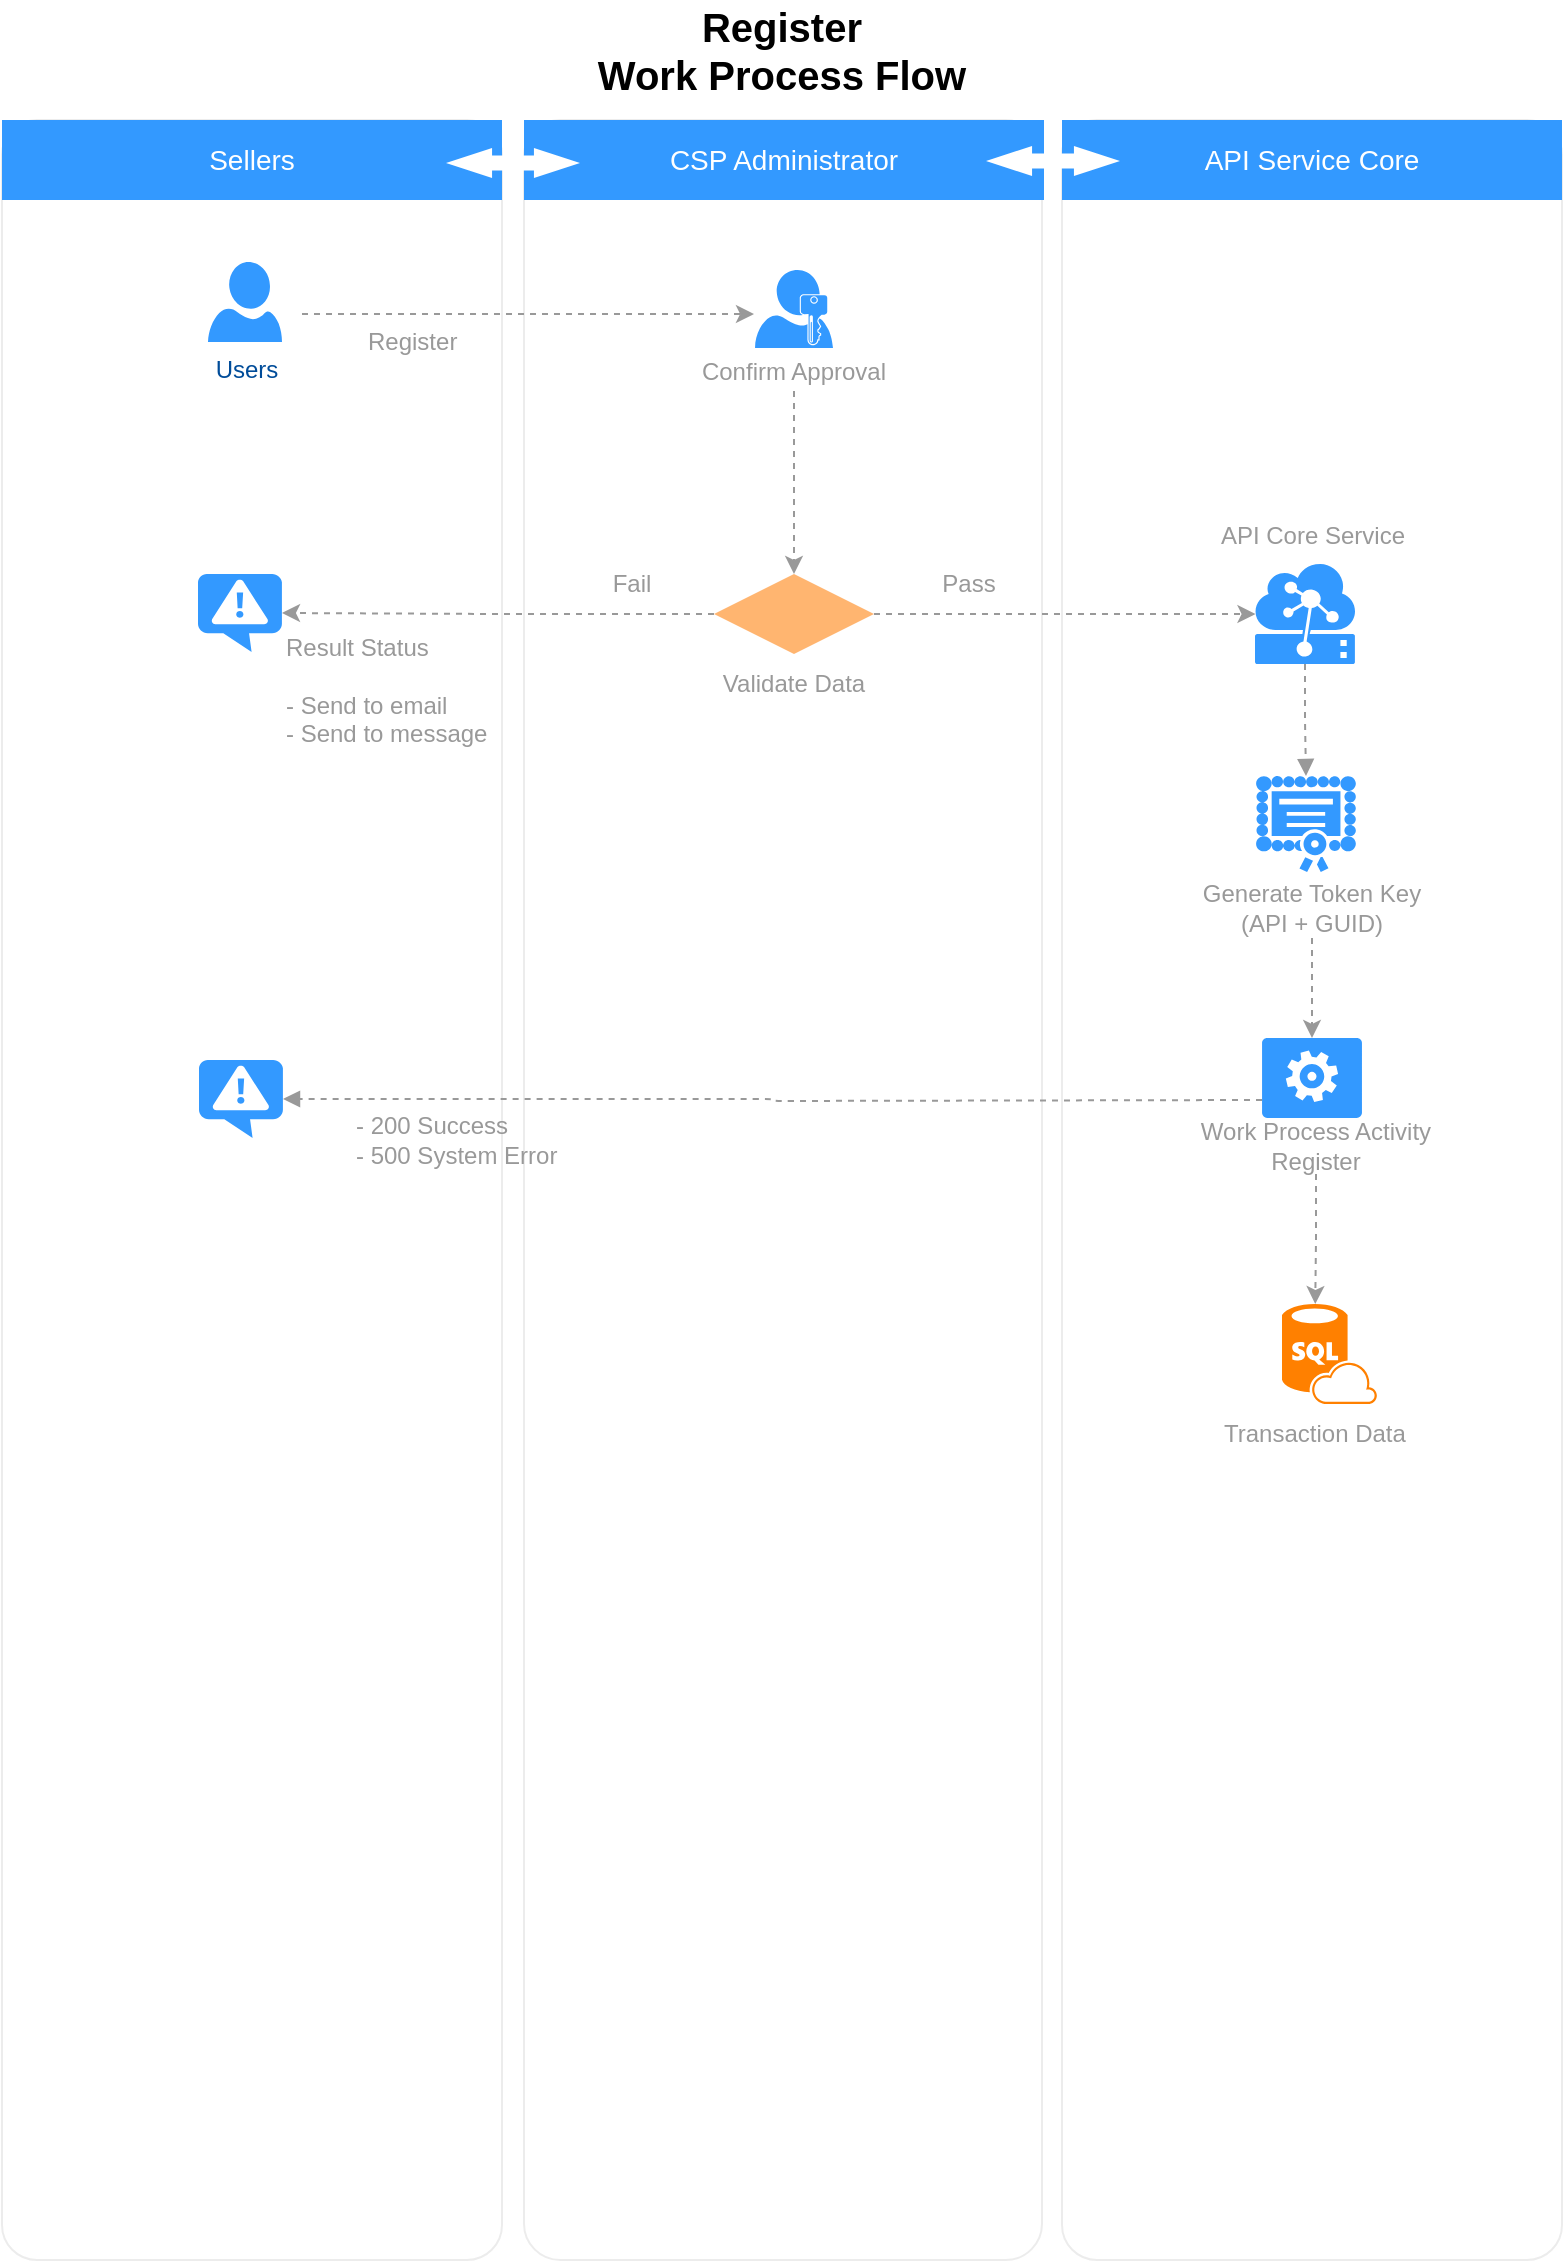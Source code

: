 <mxfile version="10.8.0" type="github"><diagram id="oyJG5gAHa9CKH-HlgH-Q" name="Page-1"><mxGraphModel dx="1220" dy="679" grid="1" gridSize="10" guides="1" tooltips="1" connect="1" arrows="1" fold="1" page="1" pageScale="1" pageWidth="827" pageHeight="1169" math="0" shadow="0"><root><mxCell id="0"/><mxCell id="1" parent="0"/><mxCell id="jnZ3MKr4NMhwEXzCHSw7-1" value="" style="rounded=1;whiteSpace=wrap;html=1;strokeColor=#E6E6E6;strokeWidth=1;fillColor=#FFFFFF;fontFamily=Helvetica;fontSize=14;fontColor=#FFB366;opacity=75;verticalAlign=top;fontStyle=1;arcSize=7;" vertex="1" parent="1"><mxGeometry x="560" y="80" width="250" height="1070" as="geometry"/></mxCell><mxCell id="jnZ3MKr4NMhwEXzCHSw7-2" value="" style="rounded=1;whiteSpace=wrap;html=1;strokeColor=#E6E6E6;strokeWidth=1;fillColor=#FFFFFF;fontFamily=Helvetica;fontSize=14;fontColor=#FFB366;opacity=75;verticalAlign=top;fontStyle=1;arcSize=7;" vertex="1" parent="1"><mxGeometry x="291" y="80" width="259" height="1070" as="geometry"/></mxCell><mxCell id="jnZ3MKr4NMhwEXzCHSw7-3" value="" style="rounded=1;whiteSpace=wrap;html=1;strokeColor=#E6E6E6;strokeWidth=1;fillColor=#FFFFFF;fontFamily=Helvetica;fontSize=14;fontColor=#FFB366;opacity=75;verticalAlign=top;fontStyle=1;arcSize=7;" vertex="1" parent="1"><mxGeometry x="30" y="80" width="250" height="1070" as="geometry"/></mxCell><mxCell id="jnZ3MKr4NMhwEXzCHSw7-4" value="Sellers" style="whiteSpace=wrap;html=1;dashed=1;strokeColor=none;strokeWidth=2;fillColor=#3399FF;fontFamily=Helvetica;fontSize=14;fontColor=#FFFFFF;fontStyle=0" vertex="1" parent="1"><mxGeometry x="30" y="80" width="250" height="40" as="geometry"/></mxCell><mxCell id="jnZ3MKr4NMhwEXzCHSw7-5" value="CSP Administrator" style="whiteSpace=wrap;html=1;dashed=1;strokeColor=none;strokeWidth=2;fillColor=#3399FF;fontFamily=Helvetica;fontSize=14;fontColor=#FFFFFF;fontStyle=0" vertex="1" parent="1"><mxGeometry x="291" y="80" width="260" height="40" as="geometry"/></mxCell><mxCell id="jnZ3MKr4NMhwEXzCHSw7-6" value="API Service Core" style="whiteSpace=wrap;html=1;dashed=1;strokeColor=none;strokeWidth=2;fillColor=#3399FF;fontFamily=Helvetica;fontSize=14;fontColor=#FFFFFF;fontStyle=0" vertex="1" parent="1"><mxGeometry x="560" y="80" width="250" height="40" as="geometry"/></mxCell><mxCell id="jnZ3MKr4NMhwEXzCHSw7-7" value="" style="shape=mxgraph.arrows.two_way_arrow_horizontal;html=1;verticalLabelPosition=bottom;verticalAlign=top;strokeWidth=2;strokeColor=none;dashed=1;fillColor=#FFFFFF;fontFamily=Verdana;fontSize=12;fontColor=#00BEF2" vertex="1" parent="1"><mxGeometry x="522" y="93" width="67" height="15" as="geometry"/></mxCell><mxCell id="jnZ3MKr4NMhwEXzCHSw7-8" value="Users" style="verticalLabelPosition=bottom;html=1;verticalAlign=top;strokeColor=none;fillColor=#3399FF;shape=mxgraph.azure.user;dashed=1;fontSize=12;fontColor=#004C99" vertex="1" parent="1"><mxGeometry x="133" y="151" width="37" height="40" as="geometry"/></mxCell><mxCell id="jnZ3MKr4NMhwEXzCHSw7-9" value="Register&lt;br&gt;Work Process Flow" style="text;html=1;strokeColor=none;fillColor=none;align=center;verticalAlign=middle;whiteSpace=wrap;rounded=0;fontStyle=1;fontSize=20;" vertex="1" parent="1"><mxGeometry x="290" y="20" width="260" height="50" as="geometry"/></mxCell><mxCell id="jnZ3MKr4NMhwEXzCHSw7-10" value="" style="shape=mxgraph.arrows.two_way_arrow_horizontal;html=1;verticalLabelPosition=bottom;verticalAlign=top;strokeWidth=2;strokeColor=none;dashed=1;fillColor=#FFFFFF;fontFamily=Verdana;fontSize=12;fontColor=#00BEF2" vertex="1" parent="1"><mxGeometry x="252" y="94" width="67" height="15" as="geometry"/></mxCell><mxCell id="jnZ3MKr4NMhwEXzCHSw7-11" style="edgeStyle=orthogonalEdgeStyle;rounded=0;orthogonalLoop=1;jettySize=auto;html=1;fontSize=14;strokeColor=#999999;dashed=1;" edge="1" parent="1"><mxGeometry relative="1" as="geometry"><mxPoint x="406" y="177" as="targetPoint"/><mxPoint x="180" y="177" as="sourcePoint"/></mxGeometry></mxCell><mxCell id="jnZ3MKr4NMhwEXzCHSw7-13" value="" style="group" vertex="1" connectable="0" parent="1"><mxGeometry x="366" y="155" width="120" height="60.5" as="geometry"/></mxCell><mxCell id="jnZ3MKr4NMhwEXzCHSw7-14" value="" style="pointerEvents=1;shadow=0;dashed=0;html=1;strokeColor=none;labelPosition=center;verticalLabelPosition=bottom;verticalAlign=top;align=center;shape=mxgraph.mscae.enterprise.user_permissions;fillColor=#3399FF;fontSize=14;" vertex="1" parent="jnZ3MKr4NMhwEXzCHSw7-13"><mxGeometry x="40.5" width="39" height="39" as="geometry"/></mxCell><mxCell id="jnZ3MKr4NMhwEXzCHSw7-15" value="&lt;font color=&quot;#999999&quot; style=&quot;font-size: 12px&quot;&gt;Confirm Approval&lt;/font&gt;" style="text;html=1;strokeColor=none;fillColor=none;align=center;verticalAlign=middle;whiteSpace=wrap;rounded=0;fontSize=12;" vertex="1" parent="jnZ3MKr4NMhwEXzCHSw7-13"><mxGeometry y="40.5" width="120" height="20" as="geometry"/></mxCell><mxCell id="jnZ3MKr4NMhwEXzCHSw7-19" value="" style="group" vertex="1" connectable="0" parent="1"><mxGeometry x="628" y="405" width="114" height="81" as="geometry"/></mxCell><mxCell id="jnZ3MKr4NMhwEXzCHSw7-20" value="" style="pointerEvents=1;shadow=0;dashed=0;html=1;strokeColor=none;labelPosition=center;verticalLabelPosition=bottom;verticalAlign=top;align=center;shape=mxgraph.mscae.intune.inventory_license;fillColor=#3399FF;fontSize=14;" vertex="1" parent="jnZ3MKr4NMhwEXzCHSw7-19"><mxGeometry x="29" y="3" width="50" height="48" as="geometry"/></mxCell><mxCell id="jnZ3MKr4NMhwEXzCHSw7-21" value="Generate Token Key&lt;br&gt;(API + GUID)&lt;br&gt;" style="text;html=1;strokeColor=none;fillColor=none;align=center;verticalAlign=middle;whiteSpace=wrap;rounded=0;fontSize=12;fontColor=#999999;" vertex="1" parent="jnZ3MKr4NMhwEXzCHSw7-19"><mxGeometry y="54" width="114" height="30" as="geometry"/></mxCell><mxCell id="jnZ3MKr4NMhwEXzCHSw7-22" value="Register" style="text;html=1;strokeColor=none;fillColor=none;align=left;verticalAlign=middle;whiteSpace=wrap;rounded=0;fontSize=12;fontColor=#999999;" vertex="1" parent="1"><mxGeometry x="211" y="181" width="59" height="20" as="geometry"/></mxCell><mxCell id="jnZ3MKr4NMhwEXzCHSw7-28" style="edgeStyle=orthogonalEdgeStyle;rounded=0;orthogonalLoop=1;jettySize=auto;html=1;exitX=0.5;exitY=1;exitDx=0;exitDy=0;exitPerimeter=0;entryX=0.5;entryY=0;entryDx=0;entryDy=0;startArrow=none;startFill=0;endArrow=block;endFill=1;strokeColor=#999999;fontSize=12;fontColor=#999999;dashed=1;entryPerimeter=0;" edge="1" parent="1" source="jnZ3MKr4NMhwEXzCHSw7-29" target="jnZ3MKr4NMhwEXzCHSw7-20"><mxGeometry relative="1" as="geometry"/></mxCell><mxCell id="jnZ3MKr4NMhwEXzCHSw7-29" value="" style="shadow=0;dashed=0;html=1;strokeColor=none;labelPosition=center;verticalLabelPosition=bottom;verticalAlign=top;align=center;shape=mxgraph.mscae.cloud.iot_edge;fillColor=#3399FF;pointerEvents=1;fontSize=12;fontColor=#999999;" vertex="1" parent="1"><mxGeometry x="656.5" y="302" width="50" height="50" as="geometry"/></mxCell><mxCell id="jnZ3MKr4NMhwEXzCHSw7-70" value="API Core Service" style="text;html=1;strokeColor=none;fillColor=none;align=center;verticalAlign=middle;whiteSpace=wrap;rounded=0;fontSize=12;fontColor=#999999;" vertex="1" parent="1"><mxGeometry x="634.5" y="273" width="101" height="29" as="geometry"/></mxCell><mxCell id="jnZ3MKr4NMhwEXzCHSw7-88" style="edgeStyle=orthogonalEdgeStyle;rounded=0;orthogonalLoop=1;jettySize=auto;html=1;exitX=0.5;exitY=1;exitDx=0;exitDy=0;entryX=0.5;entryY=0;entryDx=0;entryDy=0;entryPerimeter=0;dashed=1;strokeColor=#999999;" edge="1" parent="1" source="jnZ3MKr4NMhwEXzCHSw7-21" target="jnZ3MKr4NMhwEXzCHSw7-86"><mxGeometry relative="1" as="geometry"/></mxCell><mxCell id="jnZ3MKr4NMhwEXzCHSw7-89" value="" style="group" vertex="1" connectable="0" parent="1"><mxGeometry x="647" y="539" width="120" height="68" as="geometry"/></mxCell><mxCell id="jnZ3MKr4NMhwEXzCHSw7-86" value="" style="verticalLabelPosition=bottom;html=1;verticalAlign=top;align=center;strokeColor=none;fillColor=#3399FF;shape=mxgraph.azure.worker_role;fontSize=12;fontColor=#999999;" vertex="1" parent="jnZ3MKr4NMhwEXzCHSw7-89"><mxGeometry x="13" width="50" height="40" as="geometry"/></mxCell><mxCell id="jnZ3MKr4NMhwEXzCHSw7-87" value="Work Process Activity&lt;br&gt;Register" style="text;html=1;strokeColor=none;fillColor=none;align=center;verticalAlign=middle;whiteSpace=wrap;rounded=0;fontSize=12;fontColor=#999999;" vertex="1" parent="jnZ3MKr4NMhwEXzCHSw7-89"><mxGeometry x="-40" y="39" width="160" height="29" as="geometry"/></mxCell><mxCell id="jnZ3MKr4NMhwEXzCHSw7-90" value="" style="verticalLabelPosition=bottom;html=1;verticalAlign=top;align=center;strokeColor=none;fillColor=#3399FF;shape=mxgraph.azure.notification_topic;fontSize=12;fontColor=#999999;" vertex="1" parent="1"><mxGeometry x="128.5" y="550" width="42" height="39" as="geometry"/></mxCell><mxCell id="jnZ3MKr4NMhwEXzCHSw7-91" style="edgeStyle=orthogonalEdgeStyle;rounded=1;orthogonalLoop=1;jettySize=auto;html=1;entryX=1;entryY=0.5;entryDx=0;entryDy=0;entryPerimeter=0;dashed=1;startArrow=none;startFill=0;endArrow=block;endFill=1;strokeColor=#999999;fontSize=12;fontColor=#999999;" edge="1" parent="1" target="jnZ3MKr4NMhwEXzCHSw7-90"><mxGeometry relative="1" as="geometry"><mxPoint x="660" y="570" as="sourcePoint"/></mxGeometry></mxCell><mxCell id="jnZ3MKr4NMhwEXzCHSw7-92" value="- 200 Success&lt;br&gt;- 500 System Error&lt;br&gt;" style="text;html=1;strokeColor=none;fillColor=none;align=left;verticalAlign=middle;whiteSpace=wrap;rounded=0;fontSize=12;fontColor=#999999;" vertex="1" parent="1"><mxGeometry x="205" y="571" width="126" height="38" as="geometry"/></mxCell><mxCell id="jnZ3MKr4NMhwEXzCHSw7-93" value="" style="group" vertex="1" connectable="0" parent="1"><mxGeometry x="639" y="672" width="108" height="79" as="geometry"/></mxCell><mxCell id="jnZ3MKr4NMhwEXzCHSw7-52" value="" style="group" vertex="1" connectable="0" parent="jnZ3MKr4NMhwEXzCHSw7-93"><mxGeometry width="108" height="79" as="geometry"/></mxCell><mxCell id="jnZ3MKr4NMhwEXzCHSw7-53" value="Transaction Data" style="text;html=1;strokeColor=none;fillColor=none;align=left;verticalAlign=middle;whiteSpace=wrap;rounded=0;fontSize=12;fontColor=#999999;" vertex="1" parent="jnZ3MKr4NMhwEXzCHSw7-52"><mxGeometry y="50" width="108" height="29" as="geometry"/></mxCell><mxCell id="jnZ3MKr4NMhwEXzCHSw7-54" value="" style="verticalLabelPosition=bottom;html=1;verticalAlign=top;align=center;strokeColor=none;fillColor=#FF8000;shape=mxgraph.azure.sql_database_sql_azure;fontSize=12;fontColor=#999999;" vertex="1" parent="jnZ3MKr4NMhwEXzCHSw7-52"><mxGeometry x="31" width="47.5" height="50" as="geometry"/></mxCell><mxCell id="jnZ3MKr4NMhwEXzCHSw7-95" style="edgeStyle=orthogonalEdgeStyle;rounded=0;orthogonalLoop=1;jettySize=auto;html=1;exitX=0.5;exitY=1;exitDx=0;exitDy=0;entryX=0.35;entryY=0;entryDx=0;entryDy=0;entryPerimeter=0;dashed=1;strokeColor=#999999;" edge="1" parent="1" source="jnZ3MKr4NMhwEXzCHSw7-87" target="jnZ3MKr4NMhwEXzCHSw7-54"><mxGeometry relative="1" as="geometry"/></mxCell><mxCell id="jnZ3MKr4NMhwEXzCHSw7-99" style="edgeStyle=orthogonalEdgeStyle;rounded=0;orthogonalLoop=1;jettySize=auto;html=1;exitX=1;exitY=0.5;exitDx=0;exitDy=0;entryX=0.005;entryY=0.5;entryDx=0;entryDy=0;entryPerimeter=0;dashed=1;strokeColor=#999999;" edge="1" parent="1" source="jnZ3MKr4NMhwEXzCHSw7-96" target="jnZ3MKr4NMhwEXzCHSw7-29"><mxGeometry relative="1" as="geometry"/></mxCell><mxCell id="jnZ3MKr4NMhwEXzCHSw7-104" style="edgeStyle=orthogonalEdgeStyle;rounded=0;orthogonalLoop=1;jettySize=auto;html=1;exitX=0;exitY=0.5;exitDx=0;exitDy=0;entryX=1;entryY=0.5;entryDx=0;entryDy=0;entryPerimeter=0;dashed=1;strokeColor=#999999;" edge="1" parent="1" source="jnZ3MKr4NMhwEXzCHSw7-96" target="jnZ3MKr4NMhwEXzCHSw7-101"><mxGeometry relative="1" as="geometry"/></mxCell><mxCell id="jnZ3MKr4NMhwEXzCHSw7-96" value="" style="rhombus;whiteSpace=wrap;html=1;strokeColor=none;strokeWidth=1;fillColor=#FFB570;fontSize=12;fontColor=#999999;align=left;" vertex="1" parent="1"><mxGeometry x="386" y="307" width="80" height="40" as="geometry"/></mxCell><mxCell id="jnZ3MKr4NMhwEXzCHSw7-97" style="edgeStyle=orthogonalEdgeStyle;rounded=0;orthogonalLoop=1;jettySize=auto;html=1;exitX=0.5;exitY=1;exitDx=0;exitDy=0;entryX=0.5;entryY=0;entryDx=0;entryDy=0;dashed=1;strokeColor=#999999;" edge="1" parent="1" source="jnZ3MKr4NMhwEXzCHSw7-15" target="jnZ3MKr4NMhwEXzCHSw7-96"><mxGeometry relative="1" as="geometry"/></mxCell><mxCell id="jnZ3MKr4NMhwEXzCHSw7-98" value="Validate Data" style="text;html=1;strokeColor=none;fillColor=none;align=center;verticalAlign=middle;whiteSpace=wrap;rounded=0;fontSize=12;fontColor=#999999;" vertex="1" parent="1"><mxGeometry x="371" y="352" width="110" height="20" as="geometry"/></mxCell><mxCell id="jnZ3MKr4NMhwEXzCHSw7-101" value="" style="verticalLabelPosition=bottom;html=1;verticalAlign=top;align=center;strokeColor=none;fillColor=#3399FF;shape=mxgraph.azure.notification_topic;fontSize=12;fontColor=#999999;" vertex="1" parent="1"><mxGeometry x="128" y="307" width="42" height="39" as="geometry"/></mxCell><mxCell id="jnZ3MKr4NMhwEXzCHSw7-102" value="Result Status&lt;br&gt;&lt;br&gt;- Send to email&lt;br&gt;- Send to message&lt;br&gt;" style="text;html=1;strokeColor=none;fillColor=none;align=left;verticalAlign=middle;whiteSpace=wrap;rounded=0;fontSize=12;fontColor=#999999;" vertex="1" parent="1"><mxGeometry x="170" y="335" width="130" height="60" as="geometry"/></mxCell><mxCell id="jnZ3MKr4NMhwEXzCHSw7-105" value="Pass" style="text;html=1;strokeColor=none;fillColor=none;align=center;verticalAlign=middle;whiteSpace=wrap;rounded=0;fontSize=12;fontColor=#999999;" vertex="1" parent="1"><mxGeometry x="467" y="302" width="93" height="20" as="geometry"/></mxCell><mxCell id="jnZ3MKr4NMhwEXzCHSw7-106" value="Fail" style="text;html=1;strokeColor=none;fillColor=none;align=center;verticalAlign=middle;whiteSpace=wrap;rounded=0;fontSize=12;fontColor=#999999;" vertex="1" parent="1"><mxGeometry x="290" y="302" width="110" height="20" as="geometry"/></mxCell></root></mxGraphModel></diagram></mxfile>
